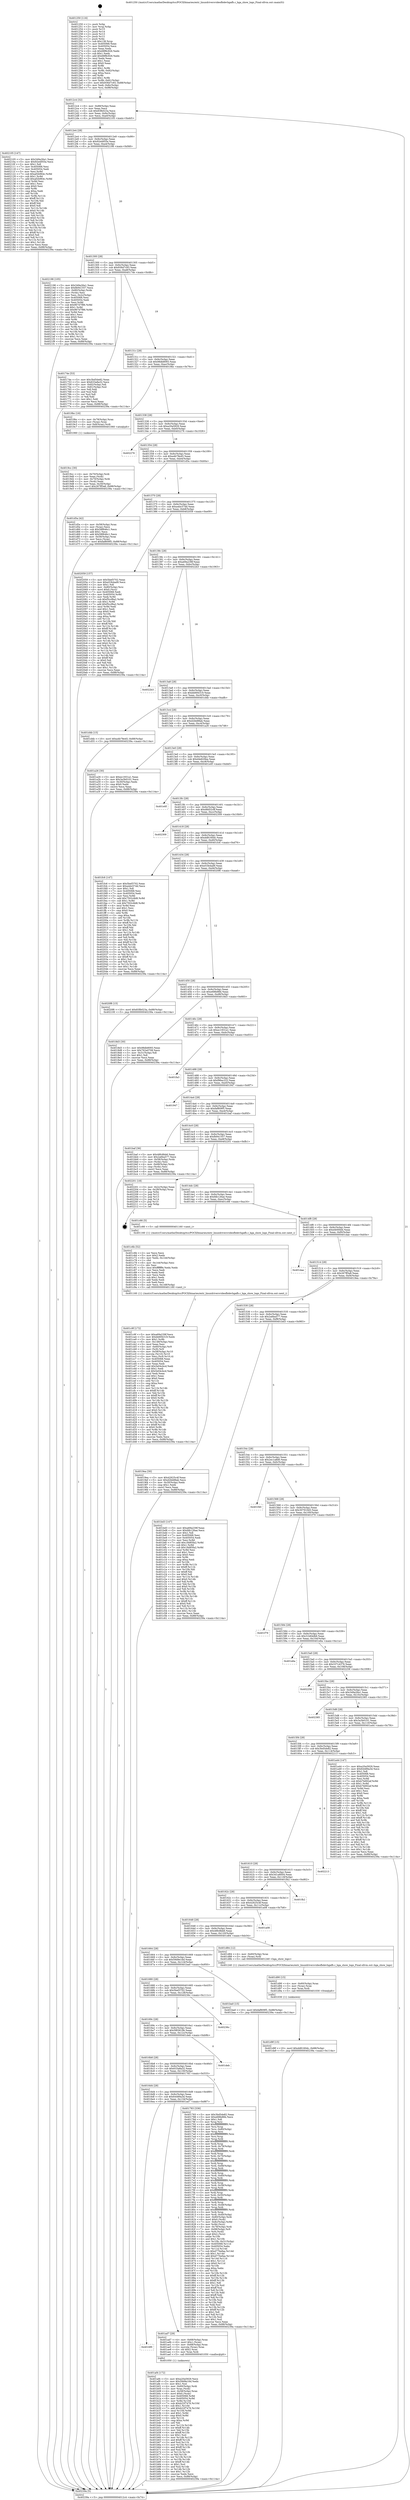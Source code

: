 digraph "0x401250" {
  label = "0x401250 (/mnt/c/Users/mathe/Desktop/tcc/POCII/binaries/extr_linuxdriversvideofbdevhgafb.c_hga_show_logo_Final-ollvm.out::main(0))"
  labelloc = "t"
  node[shape=record]

  Entry [label="",width=0.3,height=0.3,shape=circle,fillcolor=black,style=filled]
  "0x4012c4" [label="{
     0x4012c4 [32]\l
     | [instrs]\l
     &nbsp;&nbsp;0x4012c4 \<+6\>: mov -0x88(%rbp),%eax\l
     &nbsp;&nbsp;0x4012ca \<+2\>: mov %eax,%ecx\l
     &nbsp;&nbsp;0x4012cc \<+6\>: sub $0x83fb023a,%ecx\l
     &nbsp;&nbsp;0x4012d2 \<+6\>: mov %eax,-0x9c(%rbp)\l
     &nbsp;&nbsp;0x4012d8 \<+6\>: mov %ecx,-0xa0(%rbp)\l
     &nbsp;&nbsp;0x4012de \<+6\>: je 0000000000402105 \<main+0xeb5\>\l
  }"]
  "0x402105" [label="{
     0x402105 [147]\l
     | [instrs]\l
     &nbsp;&nbsp;0x402105 \<+5\>: mov $0x349a26a1,%eax\l
     &nbsp;&nbsp;0x40210a \<+5\>: mov $0x92e4955e,%ecx\l
     &nbsp;&nbsp;0x40210f \<+2\>: mov $0x1,%dl\l
     &nbsp;&nbsp;0x402111 \<+7\>: mov 0x405068,%esi\l
     &nbsp;&nbsp;0x402118 \<+7\>: mov 0x405054,%edi\l
     &nbsp;&nbsp;0x40211f \<+3\>: mov %esi,%r8d\l
     &nbsp;&nbsp;0x402122 \<+7\>: sub $0xaf2b964c,%r8d\l
     &nbsp;&nbsp;0x402129 \<+4\>: sub $0x1,%r8d\l
     &nbsp;&nbsp;0x40212d \<+7\>: add $0xaf2b964c,%r8d\l
     &nbsp;&nbsp;0x402134 \<+4\>: imul %r8d,%esi\l
     &nbsp;&nbsp;0x402138 \<+3\>: and $0x1,%esi\l
     &nbsp;&nbsp;0x40213b \<+3\>: cmp $0x0,%esi\l
     &nbsp;&nbsp;0x40213e \<+4\>: sete %r9b\l
     &nbsp;&nbsp;0x402142 \<+3\>: cmp $0xa,%edi\l
     &nbsp;&nbsp;0x402145 \<+4\>: setl %r10b\l
     &nbsp;&nbsp;0x402149 \<+3\>: mov %r9b,%r11b\l
     &nbsp;&nbsp;0x40214c \<+4\>: xor $0xff,%r11b\l
     &nbsp;&nbsp;0x402150 \<+3\>: mov %r10b,%bl\l
     &nbsp;&nbsp;0x402153 \<+3\>: xor $0xff,%bl\l
     &nbsp;&nbsp;0x402156 \<+3\>: xor $0x0,%dl\l
     &nbsp;&nbsp;0x402159 \<+3\>: mov %r11b,%r14b\l
     &nbsp;&nbsp;0x40215c \<+4\>: and $0x0,%r14b\l
     &nbsp;&nbsp;0x402160 \<+3\>: and %dl,%r9b\l
     &nbsp;&nbsp;0x402163 \<+3\>: mov %bl,%r15b\l
     &nbsp;&nbsp;0x402166 \<+4\>: and $0x0,%r15b\l
     &nbsp;&nbsp;0x40216a \<+3\>: and %dl,%r10b\l
     &nbsp;&nbsp;0x40216d \<+3\>: or %r9b,%r14b\l
     &nbsp;&nbsp;0x402170 \<+3\>: or %r10b,%r15b\l
     &nbsp;&nbsp;0x402173 \<+3\>: xor %r15b,%r14b\l
     &nbsp;&nbsp;0x402176 \<+3\>: or %bl,%r11b\l
     &nbsp;&nbsp;0x402179 \<+4\>: xor $0xff,%r11b\l
     &nbsp;&nbsp;0x40217d \<+3\>: or $0x0,%dl\l
     &nbsp;&nbsp;0x402180 \<+3\>: and %dl,%r11b\l
     &nbsp;&nbsp;0x402183 \<+3\>: or %r11b,%r14b\l
     &nbsp;&nbsp;0x402186 \<+4\>: test $0x1,%r14b\l
     &nbsp;&nbsp;0x40218a \<+3\>: cmovne %ecx,%eax\l
     &nbsp;&nbsp;0x40218d \<+6\>: mov %eax,-0x88(%rbp)\l
     &nbsp;&nbsp;0x402193 \<+5\>: jmp 000000000040239a \<main+0x114a\>\l
  }"]
  "0x4012e4" [label="{
     0x4012e4 [28]\l
     | [instrs]\l
     &nbsp;&nbsp;0x4012e4 \<+5\>: jmp 00000000004012e9 \<main+0x99\>\l
     &nbsp;&nbsp;0x4012e9 \<+6\>: mov -0x9c(%rbp),%eax\l
     &nbsp;&nbsp;0x4012ef \<+5\>: sub $0x92e4955e,%eax\l
     &nbsp;&nbsp;0x4012f4 \<+6\>: mov %eax,-0xa4(%rbp)\l
     &nbsp;&nbsp;0x4012fa \<+6\>: je 0000000000402198 \<main+0xf48\>\l
  }"]
  Exit [label="",width=0.3,height=0.3,shape=circle,fillcolor=black,style=filled,peripheries=2]
  "0x402198" [label="{
     0x402198 [105]\l
     | [instrs]\l
     &nbsp;&nbsp;0x402198 \<+5\>: mov $0x349a26a1,%eax\l
     &nbsp;&nbsp;0x40219d \<+5\>: mov $0xfb941557,%ecx\l
     &nbsp;&nbsp;0x4021a2 \<+4\>: mov -0x80(%rbp),%rdx\l
     &nbsp;&nbsp;0x4021a6 \<+2\>: mov (%rdx),%esi\l
     &nbsp;&nbsp;0x4021a8 \<+3\>: mov %esi,-0x2c(%rbp)\l
     &nbsp;&nbsp;0x4021ab \<+7\>: mov 0x405068,%esi\l
     &nbsp;&nbsp;0x4021b2 \<+7\>: mov 0x405054,%edi\l
     &nbsp;&nbsp;0x4021b9 \<+3\>: mov %esi,%r8d\l
     &nbsp;&nbsp;0x4021bc \<+7\>: sub $0x967d7f86,%r8d\l
     &nbsp;&nbsp;0x4021c3 \<+4\>: sub $0x1,%r8d\l
     &nbsp;&nbsp;0x4021c7 \<+7\>: add $0x967d7f86,%r8d\l
     &nbsp;&nbsp;0x4021ce \<+4\>: imul %r8d,%esi\l
     &nbsp;&nbsp;0x4021d2 \<+3\>: and $0x1,%esi\l
     &nbsp;&nbsp;0x4021d5 \<+3\>: cmp $0x0,%esi\l
     &nbsp;&nbsp;0x4021d8 \<+4\>: sete %r9b\l
     &nbsp;&nbsp;0x4021dc \<+3\>: cmp $0xa,%edi\l
     &nbsp;&nbsp;0x4021df \<+4\>: setl %r10b\l
     &nbsp;&nbsp;0x4021e3 \<+3\>: mov %r9b,%r11b\l
     &nbsp;&nbsp;0x4021e6 \<+3\>: and %r10b,%r11b\l
     &nbsp;&nbsp;0x4021e9 \<+3\>: xor %r10b,%r9b\l
     &nbsp;&nbsp;0x4021ec \<+3\>: or %r9b,%r11b\l
     &nbsp;&nbsp;0x4021ef \<+4\>: test $0x1,%r11b\l
     &nbsp;&nbsp;0x4021f3 \<+3\>: cmovne %ecx,%eax\l
     &nbsp;&nbsp;0x4021f6 \<+6\>: mov %eax,-0x88(%rbp)\l
     &nbsp;&nbsp;0x4021fc \<+5\>: jmp 000000000040239a \<main+0x114a\>\l
  }"]
  "0x401300" [label="{
     0x401300 [28]\l
     | [instrs]\l
     &nbsp;&nbsp;0x401300 \<+5\>: jmp 0000000000401305 \<main+0xb5\>\l
     &nbsp;&nbsp;0x401305 \<+6\>: mov -0x9c(%rbp),%eax\l
     &nbsp;&nbsp;0x40130b \<+5\>: sub $0x936d7c93,%eax\l
     &nbsp;&nbsp;0x401310 \<+6\>: mov %eax,-0xa8(%rbp)\l
     &nbsp;&nbsp;0x401316 \<+6\>: je 000000000040174e \<main+0x4fe\>\l
  }"]
  "0x401d9f" [label="{
     0x401d9f [15]\l
     | [instrs]\l
     &nbsp;&nbsp;0x401d9f \<+10\>: movl $0xdd8160dc,-0x88(%rbp)\l
     &nbsp;&nbsp;0x401da9 \<+5\>: jmp 000000000040239a \<main+0x114a\>\l
  }"]
  "0x40174e" [label="{
     0x40174e [53]\l
     | [instrs]\l
     &nbsp;&nbsp;0x40174e \<+5\>: mov $0x3bd5de82,%eax\l
     &nbsp;&nbsp;0x401753 \<+5\>: mov $0x633a8a32,%ecx\l
     &nbsp;&nbsp;0x401758 \<+6\>: mov -0x82(%rbp),%dl\l
     &nbsp;&nbsp;0x40175e \<+7\>: mov -0x81(%rbp),%sil\l
     &nbsp;&nbsp;0x401765 \<+3\>: mov %dl,%dil\l
     &nbsp;&nbsp;0x401768 \<+3\>: and %sil,%dil\l
     &nbsp;&nbsp;0x40176b \<+3\>: xor %sil,%dl\l
     &nbsp;&nbsp;0x40176e \<+3\>: or %dl,%dil\l
     &nbsp;&nbsp;0x401771 \<+4\>: test $0x1,%dil\l
     &nbsp;&nbsp;0x401775 \<+3\>: cmovne %ecx,%eax\l
     &nbsp;&nbsp;0x401778 \<+6\>: mov %eax,-0x88(%rbp)\l
     &nbsp;&nbsp;0x40177e \<+5\>: jmp 000000000040239a \<main+0x114a\>\l
  }"]
  "0x40131c" [label="{
     0x40131c [28]\l
     | [instrs]\l
     &nbsp;&nbsp;0x40131c \<+5\>: jmp 0000000000401321 \<main+0xd1\>\l
     &nbsp;&nbsp;0x401321 \<+6\>: mov -0x9c(%rbp),%eax\l
     &nbsp;&nbsp;0x401327 \<+5\>: sub $0x98db8093,%eax\l
     &nbsp;&nbsp;0x40132c \<+6\>: mov %eax,-0xac(%rbp)\l
     &nbsp;&nbsp;0x401332 \<+6\>: je 00000000004019bc \<main+0x76c\>\l
  }"]
  "0x40239a" [label="{
     0x40239a [5]\l
     | [instrs]\l
     &nbsp;&nbsp;0x40239a \<+5\>: jmp 00000000004012c4 \<main+0x74\>\l
  }"]
  "0x401250" [label="{
     0x401250 [116]\l
     | [instrs]\l
     &nbsp;&nbsp;0x401250 \<+1\>: push %rbp\l
     &nbsp;&nbsp;0x401251 \<+3\>: mov %rsp,%rbp\l
     &nbsp;&nbsp;0x401254 \<+2\>: push %r15\l
     &nbsp;&nbsp;0x401256 \<+2\>: push %r14\l
     &nbsp;&nbsp;0x401258 \<+2\>: push %r13\l
     &nbsp;&nbsp;0x40125a \<+2\>: push %r12\l
     &nbsp;&nbsp;0x40125c \<+1\>: push %rbx\l
     &nbsp;&nbsp;0x40125d \<+7\>: sub $0x138,%rsp\l
     &nbsp;&nbsp;0x401264 \<+7\>: mov 0x405068,%eax\l
     &nbsp;&nbsp;0x40126b \<+7\>: mov 0x405054,%ecx\l
     &nbsp;&nbsp;0x401272 \<+2\>: mov %eax,%edx\l
     &nbsp;&nbsp;0x401274 \<+6\>: sub $0x68f8c926,%edx\l
     &nbsp;&nbsp;0x40127a \<+3\>: sub $0x1,%edx\l
     &nbsp;&nbsp;0x40127d \<+6\>: add $0x68f8c926,%edx\l
     &nbsp;&nbsp;0x401283 \<+3\>: imul %edx,%eax\l
     &nbsp;&nbsp;0x401286 \<+3\>: and $0x1,%eax\l
     &nbsp;&nbsp;0x401289 \<+3\>: cmp $0x0,%eax\l
     &nbsp;&nbsp;0x40128c \<+4\>: sete %r8b\l
     &nbsp;&nbsp;0x401290 \<+4\>: and $0x1,%r8b\l
     &nbsp;&nbsp;0x401294 \<+7\>: mov %r8b,-0x82(%rbp)\l
     &nbsp;&nbsp;0x40129b \<+3\>: cmp $0xa,%ecx\l
     &nbsp;&nbsp;0x40129e \<+4\>: setl %r8b\l
     &nbsp;&nbsp;0x4012a2 \<+4\>: and $0x1,%r8b\l
     &nbsp;&nbsp;0x4012a6 \<+7\>: mov %r8b,-0x81(%rbp)\l
     &nbsp;&nbsp;0x4012ad \<+10\>: movl $0x936d7c93,-0x88(%rbp)\l
     &nbsp;&nbsp;0x4012b7 \<+6\>: mov %edi,-0x8c(%rbp)\l
     &nbsp;&nbsp;0x4012bd \<+7\>: mov %rsi,-0x98(%rbp)\l
  }"]
  "0x401d90" [label="{
     0x401d90 [15]\l
     | [instrs]\l
     &nbsp;&nbsp;0x401d90 \<+4\>: mov -0x60(%rbp),%rax\l
     &nbsp;&nbsp;0x401d94 \<+3\>: mov (%rax),%rax\l
     &nbsp;&nbsp;0x401d97 \<+3\>: mov %rax,%rdi\l
     &nbsp;&nbsp;0x401d9a \<+5\>: call 0000000000401030 \<free@plt\>\l
     | [calls]\l
     &nbsp;&nbsp;0x401030 \{1\} (unknown)\l
  }"]
  "0x4019bc" [label="{
     0x4019bc [16]\l
     | [instrs]\l
     &nbsp;&nbsp;0x4019bc \<+4\>: mov -0x78(%rbp),%rax\l
     &nbsp;&nbsp;0x4019c0 \<+3\>: mov (%rax),%rax\l
     &nbsp;&nbsp;0x4019c3 \<+4\>: mov 0x8(%rax),%rdi\l
     &nbsp;&nbsp;0x4019c7 \<+5\>: call 0000000000401060 \<atoi@plt\>\l
     | [calls]\l
     &nbsp;&nbsp;0x401060 \{1\} (unknown)\l
  }"]
  "0x401338" [label="{
     0x401338 [28]\l
     | [instrs]\l
     &nbsp;&nbsp;0x401338 \<+5\>: jmp 000000000040133d \<main+0xed\>\l
     &nbsp;&nbsp;0x40133d \<+6\>: mov -0x9c(%rbp),%eax\l
     &nbsp;&nbsp;0x401343 \<+5\>: sub $0xa20a5929,%eax\l
     &nbsp;&nbsp;0x401348 \<+6\>: mov %eax,-0xb0(%rbp)\l
     &nbsp;&nbsp;0x40134e \<+6\>: je 0000000000402276 \<main+0x1026\>\l
  }"]
  "0x401c9f" [label="{
     0x401c9f [172]\l
     | [instrs]\l
     &nbsp;&nbsp;0x401c9f \<+5\>: mov $0xa69a239f,%ecx\l
     &nbsp;&nbsp;0x401ca4 \<+5\>: mov $0xbb694319,%edx\l
     &nbsp;&nbsp;0x401ca9 \<+3\>: mov $0x1,%r8b\l
     &nbsp;&nbsp;0x401cac \<+6\>: mov -0x148(%rbp),%esi\l
     &nbsp;&nbsp;0x401cb2 \<+3\>: imul %eax,%esi\l
     &nbsp;&nbsp;0x401cb5 \<+4\>: mov -0x60(%rbp),%r9\l
     &nbsp;&nbsp;0x401cb9 \<+3\>: mov (%r9),%r9\l
     &nbsp;&nbsp;0x401cbc \<+4\>: mov -0x58(%rbp),%r10\l
     &nbsp;&nbsp;0x401cc0 \<+3\>: movslq (%r10),%r10\l
     &nbsp;&nbsp;0x401cc3 \<+4\>: mov %esi,(%r9,%r10,4)\l
     &nbsp;&nbsp;0x401cc7 \<+7\>: mov 0x405068,%eax\l
     &nbsp;&nbsp;0x401cce \<+7\>: mov 0x405054,%esi\l
     &nbsp;&nbsp;0x401cd5 \<+2\>: mov %eax,%edi\l
     &nbsp;&nbsp;0x401cd7 \<+6\>: add $0x5e04cbcd,%edi\l
     &nbsp;&nbsp;0x401cdd \<+3\>: sub $0x1,%edi\l
     &nbsp;&nbsp;0x401ce0 \<+6\>: sub $0x5e04cbcd,%edi\l
     &nbsp;&nbsp;0x401ce6 \<+3\>: imul %edi,%eax\l
     &nbsp;&nbsp;0x401ce9 \<+3\>: and $0x1,%eax\l
     &nbsp;&nbsp;0x401cec \<+3\>: cmp $0x0,%eax\l
     &nbsp;&nbsp;0x401cef \<+4\>: sete %r11b\l
     &nbsp;&nbsp;0x401cf3 \<+3\>: cmp $0xa,%esi\l
     &nbsp;&nbsp;0x401cf6 \<+3\>: setl %bl\l
     &nbsp;&nbsp;0x401cf9 \<+3\>: mov %r11b,%r14b\l
     &nbsp;&nbsp;0x401cfc \<+4\>: xor $0xff,%r14b\l
     &nbsp;&nbsp;0x401d00 \<+3\>: mov %bl,%r15b\l
     &nbsp;&nbsp;0x401d03 \<+4\>: xor $0xff,%r15b\l
     &nbsp;&nbsp;0x401d07 \<+4\>: xor $0x0,%r8b\l
     &nbsp;&nbsp;0x401d0b \<+3\>: mov %r14b,%r12b\l
     &nbsp;&nbsp;0x401d0e \<+4\>: and $0x0,%r12b\l
     &nbsp;&nbsp;0x401d12 \<+3\>: and %r8b,%r11b\l
     &nbsp;&nbsp;0x401d15 \<+3\>: mov %r15b,%r13b\l
     &nbsp;&nbsp;0x401d18 \<+4\>: and $0x0,%r13b\l
     &nbsp;&nbsp;0x401d1c \<+3\>: and %r8b,%bl\l
     &nbsp;&nbsp;0x401d1f \<+3\>: or %r11b,%r12b\l
     &nbsp;&nbsp;0x401d22 \<+3\>: or %bl,%r13b\l
     &nbsp;&nbsp;0x401d25 \<+3\>: xor %r13b,%r12b\l
     &nbsp;&nbsp;0x401d28 \<+3\>: or %r15b,%r14b\l
     &nbsp;&nbsp;0x401d2b \<+4\>: xor $0xff,%r14b\l
     &nbsp;&nbsp;0x401d2f \<+4\>: or $0x0,%r8b\l
     &nbsp;&nbsp;0x401d33 \<+3\>: and %r8b,%r14b\l
     &nbsp;&nbsp;0x401d36 \<+3\>: or %r14b,%r12b\l
     &nbsp;&nbsp;0x401d39 \<+4\>: test $0x1,%r12b\l
     &nbsp;&nbsp;0x401d3d \<+3\>: cmovne %edx,%ecx\l
     &nbsp;&nbsp;0x401d40 \<+6\>: mov %ecx,-0x88(%rbp)\l
     &nbsp;&nbsp;0x401d46 \<+5\>: jmp 000000000040239a \<main+0x114a\>\l
  }"]
  "0x402276" [label="{
     0x402276\l
  }", style=dashed]
  "0x401354" [label="{
     0x401354 [28]\l
     | [instrs]\l
     &nbsp;&nbsp;0x401354 \<+5\>: jmp 0000000000401359 \<main+0x109\>\l
     &nbsp;&nbsp;0x401359 \<+6\>: mov -0x9c(%rbp),%eax\l
     &nbsp;&nbsp;0x40135f \<+5\>: sub $0xa4b78e45,%eax\l
     &nbsp;&nbsp;0x401364 \<+6\>: mov %eax,-0xb4(%rbp)\l
     &nbsp;&nbsp;0x40136a \<+6\>: je 0000000000401d5a \<main+0xb0a\>\l
  }"]
  "0x401c6b" [label="{
     0x401c6b [52]\l
     | [instrs]\l
     &nbsp;&nbsp;0x401c6b \<+2\>: xor %ecx,%ecx\l
     &nbsp;&nbsp;0x401c6d \<+5\>: mov $0x2,%edx\l
     &nbsp;&nbsp;0x401c72 \<+6\>: mov %edx,-0x144(%rbp)\l
     &nbsp;&nbsp;0x401c78 \<+1\>: cltd\l
     &nbsp;&nbsp;0x401c79 \<+6\>: mov -0x144(%rbp),%esi\l
     &nbsp;&nbsp;0x401c7f \<+2\>: idiv %esi\l
     &nbsp;&nbsp;0x401c81 \<+6\>: imul $0xfffffffe,%edx,%edx\l
     &nbsp;&nbsp;0x401c87 \<+2\>: mov %ecx,%edi\l
     &nbsp;&nbsp;0x401c89 \<+2\>: sub %edx,%edi\l
     &nbsp;&nbsp;0x401c8b \<+2\>: mov %ecx,%edx\l
     &nbsp;&nbsp;0x401c8d \<+3\>: sub $0x1,%edx\l
     &nbsp;&nbsp;0x401c90 \<+2\>: add %edx,%edi\l
     &nbsp;&nbsp;0x401c92 \<+2\>: sub %edi,%ecx\l
     &nbsp;&nbsp;0x401c94 \<+6\>: mov %ecx,-0x148(%rbp)\l
     &nbsp;&nbsp;0x401c9a \<+5\>: call 0000000000401160 \<next_i\>\l
     | [calls]\l
     &nbsp;&nbsp;0x401160 \{1\} (/mnt/c/Users/mathe/Desktop/tcc/POCII/binaries/extr_linuxdriversvideofbdevhgafb.c_hga_show_logo_Final-ollvm.out::next_i)\l
  }"]
  "0x401d5a" [label="{
     0x401d5a [42]\l
     | [instrs]\l
     &nbsp;&nbsp;0x401d5a \<+4\>: mov -0x58(%rbp),%rax\l
     &nbsp;&nbsp;0x401d5e \<+2\>: mov (%rax),%ecx\l
     &nbsp;&nbsp;0x401d60 \<+6\>: sub $0x58f646c1,%ecx\l
     &nbsp;&nbsp;0x401d66 \<+3\>: add $0x1,%ecx\l
     &nbsp;&nbsp;0x401d69 \<+6\>: add $0x58f646c1,%ecx\l
     &nbsp;&nbsp;0x401d6f \<+4\>: mov -0x58(%rbp),%rax\l
     &nbsp;&nbsp;0x401d73 \<+2\>: mov %ecx,(%rax)\l
     &nbsp;&nbsp;0x401d75 \<+10\>: movl $0xfaf809f5,-0x88(%rbp)\l
     &nbsp;&nbsp;0x401d7f \<+5\>: jmp 000000000040239a \<main+0x114a\>\l
  }"]
  "0x401370" [label="{
     0x401370 [28]\l
     | [instrs]\l
     &nbsp;&nbsp;0x401370 \<+5\>: jmp 0000000000401375 \<main+0x125\>\l
     &nbsp;&nbsp;0x401375 \<+6\>: mov -0x9c(%rbp),%eax\l
     &nbsp;&nbsp;0x40137b \<+5\>: sub $0xa4dc57dd,%eax\l
     &nbsp;&nbsp;0x401380 \<+6\>: mov %eax,-0xb8(%rbp)\l
     &nbsp;&nbsp;0x401386 \<+6\>: je 0000000000402059 \<main+0xe09\>\l
  }"]
  "0x401af4" [label="{
     0x401af4 [172]\l
     | [instrs]\l
     &nbsp;&nbsp;0x401af4 \<+5\>: mov $0xa20a5929,%ecx\l
     &nbsp;&nbsp;0x401af9 \<+5\>: mov $0x59d9e16d,%edx\l
     &nbsp;&nbsp;0x401afe \<+3\>: mov $0x1,%sil\l
     &nbsp;&nbsp;0x401b01 \<+4\>: mov -0x60(%rbp),%rdi\l
     &nbsp;&nbsp;0x401b05 \<+3\>: mov %rax,(%rdi)\l
     &nbsp;&nbsp;0x401b08 \<+4\>: mov -0x58(%rbp),%rax\l
     &nbsp;&nbsp;0x401b0c \<+6\>: movl $0x0,(%rax)\l
     &nbsp;&nbsp;0x401b12 \<+8\>: mov 0x405068,%r8d\l
     &nbsp;&nbsp;0x401b1a \<+8\>: mov 0x405054,%r9d\l
     &nbsp;&nbsp;0x401b22 \<+3\>: mov %r8d,%r10d\l
     &nbsp;&nbsp;0x401b25 \<+7\>: sub $0xb22f7476,%r10d\l
     &nbsp;&nbsp;0x401b2c \<+4\>: sub $0x1,%r10d\l
     &nbsp;&nbsp;0x401b30 \<+7\>: add $0xb22f7476,%r10d\l
     &nbsp;&nbsp;0x401b37 \<+4\>: imul %r10d,%r8d\l
     &nbsp;&nbsp;0x401b3b \<+4\>: and $0x1,%r8d\l
     &nbsp;&nbsp;0x401b3f \<+4\>: cmp $0x0,%r8d\l
     &nbsp;&nbsp;0x401b43 \<+4\>: sete %r11b\l
     &nbsp;&nbsp;0x401b47 \<+4\>: cmp $0xa,%r9d\l
     &nbsp;&nbsp;0x401b4b \<+3\>: setl %bl\l
     &nbsp;&nbsp;0x401b4e \<+3\>: mov %r11b,%r14b\l
     &nbsp;&nbsp;0x401b51 \<+4\>: xor $0xff,%r14b\l
     &nbsp;&nbsp;0x401b55 \<+3\>: mov %bl,%r15b\l
     &nbsp;&nbsp;0x401b58 \<+4\>: xor $0xff,%r15b\l
     &nbsp;&nbsp;0x401b5c \<+4\>: xor $0x1,%sil\l
     &nbsp;&nbsp;0x401b60 \<+3\>: mov %r14b,%r12b\l
     &nbsp;&nbsp;0x401b63 \<+4\>: and $0xff,%r12b\l
     &nbsp;&nbsp;0x401b67 \<+3\>: and %sil,%r11b\l
     &nbsp;&nbsp;0x401b6a \<+3\>: mov %r15b,%r13b\l
     &nbsp;&nbsp;0x401b6d \<+4\>: and $0xff,%r13b\l
     &nbsp;&nbsp;0x401b71 \<+3\>: and %sil,%bl\l
     &nbsp;&nbsp;0x401b74 \<+3\>: or %r11b,%r12b\l
     &nbsp;&nbsp;0x401b77 \<+3\>: or %bl,%r13b\l
     &nbsp;&nbsp;0x401b7a \<+3\>: xor %r13b,%r12b\l
     &nbsp;&nbsp;0x401b7d \<+3\>: or %r15b,%r14b\l
     &nbsp;&nbsp;0x401b80 \<+4\>: xor $0xff,%r14b\l
     &nbsp;&nbsp;0x401b84 \<+4\>: or $0x1,%sil\l
     &nbsp;&nbsp;0x401b88 \<+3\>: and %sil,%r14b\l
     &nbsp;&nbsp;0x401b8b \<+3\>: or %r14b,%r12b\l
     &nbsp;&nbsp;0x401b8e \<+4\>: test $0x1,%r12b\l
     &nbsp;&nbsp;0x401b92 \<+3\>: cmovne %edx,%ecx\l
     &nbsp;&nbsp;0x401b95 \<+6\>: mov %ecx,-0x88(%rbp)\l
     &nbsp;&nbsp;0x401b9b \<+5\>: jmp 000000000040239a \<main+0x114a\>\l
  }"]
  "0x402059" [label="{
     0x402059 [157]\l
     | [instrs]\l
     &nbsp;&nbsp;0x402059 \<+5\>: mov $0x5bef3702,%eax\l
     &nbsp;&nbsp;0x40205e \<+5\>: mov $0xe53b4ad9,%ecx\l
     &nbsp;&nbsp;0x402063 \<+2\>: mov $0x1,%dl\l
     &nbsp;&nbsp;0x402065 \<+4\>: mov -0x80(%rbp),%rsi\l
     &nbsp;&nbsp;0x402069 \<+6\>: movl $0x0,(%rsi)\l
     &nbsp;&nbsp;0x40206f \<+7\>: mov 0x405068,%edi\l
     &nbsp;&nbsp;0x402076 \<+8\>: mov 0x405054,%r8d\l
     &nbsp;&nbsp;0x40207e \<+3\>: mov %edi,%r9d\l
     &nbsp;&nbsp;0x402081 \<+7\>: sub $0xf5ccf6a2,%r9d\l
     &nbsp;&nbsp;0x402088 \<+4\>: sub $0x1,%r9d\l
     &nbsp;&nbsp;0x40208c \<+7\>: add $0xf5ccf6a2,%r9d\l
     &nbsp;&nbsp;0x402093 \<+4\>: imul %r9d,%edi\l
     &nbsp;&nbsp;0x402097 \<+3\>: and $0x1,%edi\l
     &nbsp;&nbsp;0x40209a \<+3\>: cmp $0x0,%edi\l
     &nbsp;&nbsp;0x40209d \<+4\>: sete %r10b\l
     &nbsp;&nbsp;0x4020a1 \<+4\>: cmp $0xa,%r8d\l
     &nbsp;&nbsp;0x4020a5 \<+4\>: setl %r11b\l
     &nbsp;&nbsp;0x4020a9 \<+3\>: mov %r10b,%bl\l
     &nbsp;&nbsp;0x4020ac \<+3\>: xor $0xff,%bl\l
     &nbsp;&nbsp;0x4020af \<+3\>: mov %r11b,%r14b\l
     &nbsp;&nbsp;0x4020b2 \<+4\>: xor $0xff,%r14b\l
     &nbsp;&nbsp;0x4020b6 \<+3\>: xor $0x0,%dl\l
     &nbsp;&nbsp;0x4020b9 \<+3\>: mov %bl,%r15b\l
     &nbsp;&nbsp;0x4020bc \<+4\>: and $0x0,%r15b\l
     &nbsp;&nbsp;0x4020c0 \<+3\>: and %dl,%r10b\l
     &nbsp;&nbsp;0x4020c3 \<+3\>: mov %r14b,%r12b\l
     &nbsp;&nbsp;0x4020c6 \<+4\>: and $0x0,%r12b\l
     &nbsp;&nbsp;0x4020ca \<+3\>: and %dl,%r11b\l
     &nbsp;&nbsp;0x4020cd \<+3\>: or %r10b,%r15b\l
     &nbsp;&nbsp;0x4020d0 \<+3\>: or %r11b,%r12b\l
     &nbsp;&nbsp;0x4020d3 \<+3\>: xor %r12b,%r15b\l
     &nbsp;&nbsp;0x4020d6 \<+3\>: or %r14b,%bl\l
     &nbsp;&nbsp;0x4020d9 \<+3\>: xor $0xff,%bl\l
     &nbsp;&nbsp;0x4020dc \<+3\>: or $0x0,%dl\l
     &nbsp;&nbsp;0x4020df \<+2\>: and %dl,%bl\l
     &nbsp;&nbsp;0x4020e1 \<+3\>: or %bl,%r15b\l
     &nbsp;&nbsp;0x4020e4 \<+4\>: test $0x1,%r15b\l
     &nbsp;&nbsp;0x4020e8 \<+3\>: cmovne %ecx,%eax\l
     &nbsp;&nbsp;0x4020eb \<+6\>: mov %eax,-0x88(%rbp)\l
     &nbsp;&nbsp;0x4020f1 \<+5\>: jmp 000000000040239a \<main+0x114a\>\l
  }"]
  "0x40138c" [label="{
     0x40138c [28]\l
     | [instrs]\l
     &nbsp;&nbsp;0x40138c \<+5\>: jmp 0000000000401391 \<main+0x141\>\l
     &nbsp;&nbsp;0x401391 \<+6\>: mov -0x9c(%rbp),%eax\l
     &nbsp;&nbsp;0x401397 \<+5\>: sub $0xa69a239f,%eax\l
     &nbsp;&nbsp;0x40139c \<+6\>: mov %eax,-0xbc(%rbp)\l
     &nbsp;&nbsp;0x4013a2 \<+6\>: je 00000000004022b3 \<main+0x1063\>\l
  }"]
  "0x4016f0" [label="{
     0x4016f0\l
  }", style=dashed]
  "0x4022b3" [label="{
     0x4022b3\l
  }", style=dashed]
  "0x4013a8" [label="{
     0x4013a8 [28]\l
     | [instrs]\l
     &nbsp;&nbsp;0x4013a8 \<+5\>: jmp 00000000004013ad \<main+0x15d\>\l
     &nbsp;&nbsp;0x4013ad \<+6\>: mov -0x9c(%rbp),%eax\l
     &nbsp;&nbsp;0x4013b3 \<+5\>: sub $0xbb694319,%eax\l
     &nbsp;&nbsp;0x4013b8 \<+6\>: mov %eax,-0xc0(%rbp)\l
     &nbsp;&nbsp;0x4013be \<+6\>: je 0000000000401d4b \<main+0xafb\>\l
  }"]
  "0x401ad7" [label="{
     0x401ad7 [29]\l
     | [instrs]\l
     &nbsp;&nbsp;0x401ad7 \<+4\>: mov -0x68(%rbp),%rax\l
     &nbsp;&nbsp;0x401adb \<+6\>: movl $0x1,(%rax)\l
     &nbsp;&nbsp;0x401ae1 \<+4\>: mov -0x68(%rbp),%rax\l
     &nbsp;&nbsp;0x401ae5 \<+3\>: movslq (%rax),%rax\l
     &nbsp;&nbsp;0x401ae8 \<+4\>: shl $0x2,%rax\l
     &nbsp;&nbsp;0x401aec \<+3\>: mov %rax,%rdi\l
     &nbsp;&nbsp;0x401aef \<+5\>: call 0000000000401050 \<malloc@plt\>\l
     | [calls]\l
     &nbsp;&nbsp;0x401050 \{1\} (unknown)\l
  }"]
  "0x401d4b" [label="{
     0x401d4b [15]\l
     | [instrs]\l
     &nbsp;&nbsp;0x401d4b \<+10\>: movl $0xa4b78e45,-0x88(%rbp)\l
     &nbsp;&nbsp;0x401d55 \<+5\>: jmp 000000000040239a \<main+0x114a\>\l
  }"]
  "0x4013c4" [label="{
     0x4013c4 [28]\l
     | [instrs]\l
     &nbsp;&nbsp;0x4013c4 \<+5\>: jmp 00000000004013c9 \<main+0x179\>\l
     &nbsp;&nbsp;0x4013c9 \<+6\>: mov -0x9c(%rbp),%eax\l
     &nbsp;&nbsp;0x4013cf \<+5\>: sub $0xd2bb88ab,%eax\l
     &nbsp;&nbsp;0x4013d4 \<+6\>: mov %eax,-0xc4(%rbp)\l
     &nbsp;&nbsp;0x4013da \<+6\>: je 0000000000401a26 \<main+0x7d6\>\l
  }"]
  "0x4019cc" [label="{
     0x4019cc [30]\l
     | [instrs]\l
     &nbsp;&nbsp;0x4019cc \<+4\>: mov -0x70(%rbp),%rdi\l
     &nbsp;&nbsp;0x4019d0 \<+2\>: mov %eax,(%rdi)\l
     &nbsp;&nbsp;0x4019d2 \<+4\>: mov -0x70(%rbp),%rdi\l
     &nbsp;&nbsp;0x4019d6 \<+2\>: mov (%rdi),%eax\l
     &nbsp;&nbsp;0x4019d8 \<+3\>: mov %eax,-0x30(%rbp)\l
     &nbsp;&nbsp;0x4019db \<+10\>: movl $0x267ff3a8,-0x88(%rbp)\l
     &nbsp;&nbsp;0x4019e5 \<+5\>: jmp 000000000040239a \<main+0x114a\>\l
  }"]
  "0x401a26" [label="{
     0x401a26 [30]\l
     | [instrs]\l
     &nbsp;&nbsp;0x401a26 \<+5\>: mov $0xec1931a1,%eax\l
     &nbsp;&nbsp;0x401a2b \<+5\>: mov $0x3a3b0101,%ecx\l
     &nbsp;&nbsp;0x401a30 \<+3\>: mov -0x30(%rbp),%edx\l
     &nbsp;&nbsp;0x401a33 \<+3\>: cmp $0x0,%edx\l
     &nbsp;&nbsp;0x401a36 \<+3\>: cmove %ecx,%eax\l
     &nbsp;&nbsp;0x401a39 \<+6\>: mov %eax,-0x88(%rbp)\l
     &nbsp;&nbsp;0x401a3f \<+5\>: jmp 000000000040239a \<main+0x114a\>\l
  }"]
  "0x4013e0" [label="{
     0x4013e0 [28]\l
     | [instrs]\l
     &nbsp;&nbsp;0x4013e0 \<+5\>: jmp 00000000004013e5 \<main+0x195\>\l
     &nbsp;&nbsp;0x4013e5 \<+6\>: mov -0x9c(%rbp),%eax\l
     &nbsp;&nbsp;0x4013eb \<+5\>: sub $0xd4e629ea,%eax\l
     &nbsp;&nbsp;0x4013f0 \<+6\>: mov %eax,-0xc8(%rbp)\l
     &nbsp;&nbsp;0x4013f6 \<+6\>: je 0000000000401e0f \<main+0xbbf\>\l
  }"]
  "0x4016d4" [label="{
     0x4016d4 [28]\l
     | [instrs]\l
     &nbsp;&nbsp;0x4016d4 \<+5\>: jmp 00000000004016d9 \<main+0x489\>\l
     &nbsp;&nbsp;0x4016d9 \<+6\>: mov -0x9c(%rbp),%eax\l
     &nbsp;&nbsp;0x4016df \<+5\>: sub $0x64489a3d,%eax\l
     &nbsp;&nbsp;0x4016e4 \<+6\>: mov %eax,-0x134(%rbp)\l
     &nbsp;&nbsp;0x4016ea \<+6\>: je 0000000000401ad7 \<main+0x887\>\l
  }"]
  "0x401e0f" [label="{
     0x401e0f\l
  }", style=dashed]
  "0x4013fc" [label="{
     0x4013fc [28]\l
     | [instrs]\l
     &nbsp;&nbsp;0x4013fc \<+5\>: jmp 0000000000401401 \<main+0x1b1\>\l
     &nbsp;&nbsp;0x401401 \<+6\>: mov -0x9c(%rbp),%eax\l
     &nbsp;&nbsp;0x401407 \<+5\>: sub $0xd8d52cff,%eax\l
     &nbsp;&nbsp;0x40140c \<+6\>: mov %eax,-0xcc(%rbp)\l
     &nbsp;&nbsp;0x401412 \<+6\>: je 0000000000402309 \<main+0x10b9\>\l
  }"]
  "0x401783" [label="{
     0x401783 [336]\l
     | [instrs]\l
     &nbsp;&nbsp;0x401783 \<+5\>: mov $0x3bd5de82,%eax\l
     &nbsp;&nbsp;0x401788 \<+5\>: mov $0xe68fe86b,%ecx\l
     &nbsp;&nbsp;0x40178d \<+2\>: mov $0x1,%dl\l
     &nbsp;&nbsp;0x40178f \<+3\>: mov %rsp,%rsi\l
     &nbsp;&nbsp;0x401792 \<+4\>: add $0xfffffffffffffff0,%rsi\l
     &nbsp;&nbsp;0x401796 \<+3\>: mov %rsi,%rsp\l
     &nbsp;&nbsp;0x401799 \<+4\>: mov %rsi,-0x80(%rbp)\l
     &nbsp;&nbsp;0x40179d \<+3\>: mov %rsp,%rsi\l
     &nbsp;&nbsp;0x4017a0 \<+4\>: add $0xfffffffffffffff0,%rsi\l
     &nbsp;&nbsp;0x4017a4 \<+3\>: mov %rsi,%rsp\l
     &nbsp;&nbsp;0x4017a7 \<+3\>: mov %rsp,%rdi\l
     &nbsp;&nbsp;0x4017aa \<+4\>: add $0xfffffffffffffff0,%rdi\l
     &nbsp;&nbsp;0x4017ae \<+3\>: mov %rdi,%rsp\l
     &nbsp;&nbsp;0x4017b1 \<+4\>: mov %rdi,-0x78(%rbp)\l
     &nbsp;&nbsp;0x4017b5 \<+3\>: mov %rsp,%rdi\l
     &nbsp;&nbsp;0x4017b8 \<+4\>: add $0xfffffffffffffff0,%rdi\l
     &nbsp;&nbsp;0x4017bc \<+3\>: mov %rdi,%rsp\l
     &nbsp;&nbsp;0x4017bf \<+4\>: mov %rdi,-0x70(%rbp)\l
     &nbsp;&nbsp;0x4017c3 \<+3\>: mov %rsp,%rdi\l
     &nbsp;&nbsp;0x4017c6 \<+4\>: add $0xfffffffffffffff0,%rdi\l
     &nbsp;&nbsp;0x4017ca \<+3\>: mov %rdi,%rsp\l
     &nbsp;&nbsp;0x4017cd \<+4\>: mov %rdi,-0x68(%rbp)\l
     &nbsp;&nbsp;0x4017d1 \<+3\>: mov %rsp,%rdi\l
     &nbsp;&nbsp;0x4017d4 \<+4\>: add $0xfffffffffffffff0,%rdi\l
     &nbsp;&nbsp;0x4017d8 \<+3\>: mov %rdi,%rsp\l
     &nbsp;&nbsp;0x4017db \<+4\>: mov %rdi,-0x60(%rbp)\l
     &nbsp;&nbsp;0x4017df \<+3\>: mov %rsp,%rdi\l
     &nbsp;&nbsp;0x4017e2 \<+4\>: add $0xfffffffffffffff0,%rdi\l
     &nbsp;&nbsp;0x4017e6 \<+3\>: mov %rdi,%rsp\l
     &nbsp;&nbsp;0x4017e9 \<+4\>: mov %rdi,-0x58(%rbp)\l
     &nbsp;&nbsp;0x4017ed \<+3\>: mov %rsp,%rdi\l
     &nbsp;&nbsp;0x4017f0 \<+4\>: add $0xfffffffffffffff0,%rdi\l
     &nbsp;&nbsp;0x4017f4 \<+3\>: mov %rdi,%rsp\l
     &nbsp;&nbsp;0x4017f7 \<+4\>: mov %rdi,-0x50(%rbp)\l
     &nbsp;&nbsp;0x4017fb \<+3\>: mov %rsp,%rdi\l
     &nbsp;&nbsp;0x4017fe \<+4\>: add $0xfffffffffffffff0,%rdi\l
     &nbsp;&nbsp;0x401802 \<+3\>: mov %rdi,%rsp\l
     &nbsp;&nbsp;0x401805 \<+4\>: mov %rdi,-0x48(%rbp)\l
     &nbsp;&nbsp;0x401809 \<+3\>: mov %rsp,%rdi\l
     &nbsp;&nbsp;0x40180c \<+4\>: add $0xfffffffffffffff0,%rdi\l
     &nbsp;&nbsp;0x401810 \<+3\>: mov %rdi,%rsp\l
     &nbsp;&nbsp;0x401813 \<+4\>: mov %rdi,-0x40(%rbp)\l
     &nbsp;&nbsp;0x401817 \<+4\>: mov -0x80(%rbp),%rdi\l
     &nbsp;&nbsp;0x40181b \<+6\>: movl $0x0,(%rdi)\l
     &nbsp;&nbsp;0x401821 \<+7\>: mov -0x8c(%rbp),%r8d\l
     &nbsp;&nbsp;0x401828 \<+3\>: mov %r8d,(%rsi)\l
     &nbsp;&nbsp;0x40182b \<+4\>: mov -0x78(%rbp),%rdi\l
     &nbsp;&nbsp;0x40182f \<+7\>: mov -0x98(%rbp),%r9\l
     &nbsp;&nbsp;0x401836 \<+3\>: mov %r9,(%rdi)\l
     &nbsp;&nbsp;0x401839 \<+3\>: cmpl $0x2,(%rsi)\l
     &nbsp;&nbsp;0x40183c \<+4\>: setne %r10b\l
     &nbsp;&nbsp;0x401840 \<+4\>: and $0x1,%r10b\l
     &nbsp;&nbsp;0x401844 \<+4\>: mov %r10b,-0x31(%rbp)\l
     &nbsp;&nbsp;0x401848 \<+8\>: mov 0x405068,%r11d\l
     &nbsp;&nbsp;0x401850 \<+7\>: mov 0x405054,%ebx\l
     &nbsp;&nbsp;0x401857 \<+3\>: mov %r11d,%r14d\l
     &nbsp;&nbsp;0x40185a \<+7\>: sub $0xd77befaa,%r14d\l
     &nbsp;&nbsp;0x401861 \<+4\>: sub $0x1,%r14d\l
     &nbsp;&nbsp;0x401865 \<+7\>: add $0xd77befaa,%r14d\l
     &nbsp;&nbsp;0x40186c \<+4\>: imul %r14d,%r11d\l
     &nbsp;&nbsp;0x401870 \<+4\>: and $0x1,%r11d\l
     &nbsp;&nbsp;0x401874 \<+4\>: cmp $0x0,%r11d\l
     &nbsp;&nbsp;0x401878 \<+4\>: sete %r10b\l
     &nbsp;&nbsp;0x40187c \<+3\>: cmp $0xa,%ebx\l
     &nbsp;&nbsp;0x40187f \<+4\>: setl %r15b\l
     &nbsp;&nbsp;0x401883 \<+3\>: mov %r10b,%r12b\l
     &nbsp;&nbsp;0x401886 \<+4\>: xor $0xff,%r12b\l
     &nbsp;&nbsp;0x40188a \<+3\>: mov %r15b,%r13b\l
     &nbsp;&nbsp;0x40188d \<+4\>: xor $0xff,%r13b\l
     &nbsp;&nbsp;0x401891 \<+3\>: xor $0x1,%dl\l
     &nbsp;&nbsp;0x401894 \<+3\>: mov %r12b,%sil\l
     &nbsp;&nbsp;0x401897 \<+4\>: and $0xff,%sil\l
     &nbsp;&nbsp;0x40189b \<+3\>: and %dl,%r10b\l
     &nbsp;&nbsp;0x40189e \<+3\>: mov %r13b,%dil\l
     &nbsp;&nbsp;0x4018a1 \<+4\>: and $0xff,%dil\l
     &nbsp;&nbsp;0x4018a5 \<+3\>: and %dl,%r15b\l
     &nbsp;&nbsp;0x4018a8 \<+3\>: or %r10b,%sil\l
     &nbsp;&nbsp;0x4018ab \<+3\>: or %r15b,%dil\l
     &nbsp;&nbsp;0x4018ae \<+3\>: xor %dil,%sil\l
     &nbsp;&nbsp;0x4018b1 \<+3\>: or %r13b,%r12b\l
     &nbsp;&nbsp;0x4018b4 \<+4\>: xor $0xff,%r12b\l
     &nbsp;&nbsp;0x4018b8 \<+3\>: or $0x1,%dl\l
     &nbsp;&nbsp;0x4018bb \<+3\>: and %dl,%r12b\l
     &nbsp;&nbsp;0x4018be \<+3\>: or %r12b,%sil\l
     &nbsp;&nbsp;0x4018c1 \<+4\>: test $0x1,%sil\l
     &nbsp;&nbsp;0x4018c5 \<+3\>: cmovne %ecx,%eax\l
     &nbsp;&nbsp;0x4018c8 \<+6\>: mov %eax,-0x88(%rbp)\l
     &nbsp;&nbsp;0x4018ce \<+5\>: jmp 000000000040239a \<main+0x114a\>\l
  }"]
  "0x402309" [label="{
     0x402309\l
  }", style=dashed]
  "0x401418" [label="{
     0x401418 [28]\l
     | [instrs]\l
     &nbsp;&nbsp;0x401418 \<+5\>: jmp 000000000040141d \<main+0x1cd\>\l
     &nbsp;&nbsp;0x40141d \<+6\>: mov -0x9c(%rbp),%eax\l
     &nbsp;&nbsp;0x401423 \<+5\>: sub $0xdd8160dc,%eax\l
     &nbsp;&nbsp;0x401428 \<+6\>: mov %eax,-0xd0(%rbp)\l
     &nbsp;&nbsp;0x40142e \<+6\>: je 0000000000401fc6 \<main+0xd76\>\l
  }"]
  "0x4016b8" [label="{
     0x4016b8 [28]\l
     | [instrs]\l
     &nbsp;&nbsp;0x4016b8 \<+5\>: jmp 00000000004016bd \<main+0x46d\>\l
     &nbsp;&nbsp;0x4016bd \<+6\>: mov -0x9c(%rbp),%eax\l
     &nbsp;&nbsp;0x4016c3 \<+5\>: sub $0x633a8a32,%eax\l
     &nbsp;&nbsp;0x4016c8 \<+6\>: mov %eax,-0x130(%rbp)\l
     &nbsp;&nbsp;0x4016ce \<+6\>: je 0000000000401783 \<main+0x533\>\l
  }"]
  "0x401fc6" [label="{
     0x401fc6 [147]\l
     | [instrs]\l
     &nbsp;&nbsp;0x401fc6 \<+5\>: mov $0x5bef3702,%eax\l
     &nbsp;&nbsp;0x401fcb \<+5\>: mov $0xa4dc57dd,%ecx\l
     &nbsp;&nbsp;0x401fd0 \<+2\>: mov $0x1,%dl\l
     &nbsp;&nbsp;0x401fd2 \<+7\>: mov 0x405068,%esi\l
     &nbsp;&nbsp;0x401fd9 \<+7\>: mov 0x405054,%edi\l
     &nbsp;&nbsp;0x401fe0 \<+3\>: mov %esi,%r8d\l
     &nbsp;&nbsp;0x401fe3 \<+7\>: add $0x7502c8d8,%r8d\l
     &nbsp;&nbsp;0x401fea \<+4\>: sub $0x1,%r8d\l
     &nbsp;&nbsp;0x401fee \<+7\>: sub $0x7502c8d8,%r8d\l
     &nbsp;&nbsp;0x401ff5 \<+4\>: imul %r8d,%esi\l
     &nbsp;&nbsp;0x401ff9 \<+3\>: and $0x1,%esi\l
     &nbsp;&nbsp;0x401ffc \<+3\>: cmp $0x0,%esi\l
     &nbsp;&nbsp;0x401fff \<+4\>: sete %r9b\l
     &nbsp;&nbsp;0x402003 \<+3\>: cmp $0xa,%edi\l
     &nbsp;&nbsp;0x402006 \<+4\>: setl %r10b\l
     &nbsp;&nbsp;0x40200a \<+3\>: mov %r9b,%r11b\l
     &nbsp;&nbsp;0x40200d \<+4\>: xor $0xff,%r11b\l
     &nbsp;&nbsp;0x402011 \<+3\>: mov %r10b,%bl\l
     &nbsp;&nbsp;0x402014 \<+3\>: xor $0xff,%bl\l
     &nbsp;&nbsp;0x402017 \<+3\>: xor $0x1,%dl\l
     &nbsp;&nbsp;0x40201a \<+3\>: mov %r11b,%r14b\l
     &nbsp;&nbsp;0x40201d \<+4\>: and $0xff,%r14b\l
     &nbsp;&nbsp;0x402021 \<+3\>: and %dl,%r9b\l
     &nbsp;&nbsp;0x402024 \<+3\>: mov %bl,%r15b\l
     &nbsp;&nbsp;0x402027 \<+4\>: and $0xff,%r15b\l
     &nbsp;&nbsp;0x40202b \<+3\>: and %dl,%r10b\l
     &nbsp;&nbsp;0x40202e \<+3\>: or %r9b,%r14b\l
     &nbsp;&nbsp;0x402031 \<+3\>: or %r10b,%r15b\l
     &nbsp;&nbsp;0x402034 \<+3\>: xor %r15b,%r14b\l
     &nbsp;&nbsp;0x402037 \<+3\>: or %bl,%r11b\l
     &nbsp;&nbsp;0x40203a \<+4\>: xor $0xff,%r11b\l
     &nbsp;&nbsp;0x40203e \<+3\>: or $0x1,%dl\l
     &nbsp;&nbsp;0x402041 \<+3\>: and %dl,%r11b\l
     &nbsp;&nbsp;0x402044 \<+3\>: or %r11b,%r14b\l
     &nbsp;&nbsp;0x402047 \<+4\>: test $0x1,%r14b\l
     &nbsp;&nbsp;0x40204b \<+3\>: cmovne %ecx,%eax\l
     &nbsp;&nbsp;0x40204e \<+6\>: mov %eax,-0x88(%rbp)\l
     &nbsp;&nbsp;0x402054 \<+5\>: jmp 000000000040239a \<main+0x114a\>\l
  }"]
  "0x401434" [label="{
     0x401434 [28]\l
     | [instrs]\l
     &nbsp;&nbsp;0x401434 \<+5\>: jmp 0000000000401439 \<main+0x1e9\>\l
     &nbsp;&nbsp;0x401439 \<+6\>: mov -0x9c(%rbp),%eax\l
     &nbsp;&nbsp;0x40143f \<+5\>: sub $0xe53b4ad9,%eax\l
     &nbsp;&nbsp;0x401444 \<+6\>: mov %eax,-0xd4(%rbp)\l
     &nbsp;&nbsp;0x40144a \<+6\>: je 00000000004020f6 \<main+0xea6\>\l
  }"]
  "0x401deb" [label="{
     0x401deb\l
  }", style=dashed]
  "0x4020f6" [label="{
     0x4020f6 [15]\l
     | [instrs]\l
     &nbsp;&nbsp;0x4020f6 \<+10\>: movl $0x83fb023a,-0x88(%rbp)\l
     &nbsp;&nbsp;0x402100 \<+5\>: jmp 000000000040239a \<main+0x114a\>\l
  }"]
  "0x401450" [label="{
     0x401450 [28]\l
     | [instrs]\l
     &nbsp;&nbsp;0x401450 \<+5\>: jmp 0000000000401455 \<main+0x205\>\l
     &nbsp;&nbsp;0x401455 \<+6\>: mov -0x9c(%rbp),%eax\l
     &nbsp;&nbsp;0x40145b \<+5\>: sub $0xe68fe86b,%eax\l
     &nbsp;&nbsp;0x401460 \<+6\>: mov %eax,-0xd8(%rbp)\l
     &nbsp;&nbsp;0x401466 \<+6\>: je 00000000004018d3 \<main+0x683\>\l
  }"]
  "0x40169c" [label="{
     0x40169c [28]\l
     | [instrs]\l
     &nbsp;&nbsp;0x40169c \<+5\>: jmp 00000000004016a1 \<main+0x451\>\l
     &nbsp;&nbsp;0x4016a1 \<+6\>: mov -0x9c(%rbp),%eax\l
     &nbsp;&nbsp;0x4016a7 \<+5\>: sub $0x5f65819b,%eax\l
     &nbsp;&nbsp;0x4016ac \<+6\>: mov %eax,-0x12c(%rbp)\l
     &nbsp;&nbsp;0x4016b2 \<+6\>: je 0000000000401deb \<main+0xb9b\>\l
  }"]
  "0x4018d3" [label="{
     0x4018d3 [30]\l
     | [instrs]\l
     &nbsp;&nbsp;0x4018d3 \<+5\>: mov $0x98db8093,%eax\l
     &nbsp;&nbsp;0x4018d8 \<+5\>: mov $0x762a0708,%ecx\l
     &nbsp;&nbsp;0x4018dd \<+3\>: mov -0x31(%rbp),%dl\l
     &nbsp;&nbsp;0x4018e0 \<+3\>: test $0x1,%dl\l
     &nbsp;&nbsp;0x4018e3 \<+3\>: cmovne %ecx,%eax\l
     &nbsp;&nbsp;0x4018e6 \<+6\>: mov %eax,-0x88(%rbp)\l
     &nbsp;&nbsp;0x4018ec \<+5\>: jmp 000000000040239a \<main+0x114a\>\l
  }"]
  "0x40146c" [label="{
     0x40146c [28]\l
     | [instrs]\l
     &nbsp;&nbsp;0x40146c \<+5\>: jmp 0000000000401471 \<main+0x221\>\l
     &nbsp;&nbsp;0x401471 \<+6\>: mov -0x9c(%rbp),%eax\l
     &nbsp;&nbsp;0x401477 \<+5\>: sub $0xec1931a1,%eax\l
     &nbsp;&nbsp;0x40147c \<+6\>: mov %eax,-0xdc(%rbp)\l
     &nbsp;&nbsp;0x401482 \<+6\>: je 0000000000401fa3 \<main+0xd53\>\l
  }"]
  "0x40236c" [label="{
     0x40236c\l
  }", style=dashed]
  "0x401fa3" [label="{
     0x401fa3\l
  }", style=dashed]
  "0x401488" [label="{
     0x401488 [28]\l
     | [instrs]\l
     &nbsp;&nbsp;0x401488 \<+5\>: jmp 000000000040148d \<main+0x23d\>\l
     &nbsp;&nbsp;0x40148d \<+6\>: mov -0x9c(%rbp),%eax\l
     &nbsp;&nbsp;0x401493 \<+5\>: sub $0xf96ec222,%eax\l
     &nbsp;&nbsp;0x401498 \<+6\>: mov %eax,-0xe0(%rbp)\l
     &nbsp;&nbsp;0x40149e \<+6\>: je 0000000000401947 \<main+0x6f7\>\l
  }"]
  "0x401680" [label="{
     0x401680 [28]\l
     | [instrs]\l
     &nbsp;&nbsp;0x401680 \<+5\>: jmp 0000000000401685 \<main+0x435\>\l
     &nbsp;&nbsp;0x401685 \<+6\>: mov -0x9c(%rbp),%eax\l
     &nbsp;&nbsp;0x40168b \<+5\>: sub $0x5bef3702,%eax\l
     &nbsp;&nbsp;0x401690 \<+6\>: mov %eax,-0x128(%rbp)\l
     &nbsp;&nbsp;0x401696 \<+6\>: je 000000000040236c \<main+0x111c\>\l
  }"]
  "0x401947" [label="{
     0x401947\l
  }", style=dashed]
  "0x4014a4" [label="{
     0x4014a4 [28]\l
     | [instrs]\l
     &nbsp;&nbsp;0x4014a4 \<+5\>: jmp 00000000004014a9 \<main+0x259\>\l
     &nbsp;&nbsp;0x4014a9 \<+6\>: mov -0x9c(%rbp),%eax\l
     &nbsp;&nbsp;0x4014af \<+5\>: sub $0xfaf809f5,%eax\l
     &nbsp;&nbsp;0x4014b4 \<+6\>: mov %eax,-0xe4(%rbp)\l
     &nbsp;&nbsp;0x4014ba \<+6\>: je 0000000000401baf \<main+0x95f\>\l
  }"]
  "0x401ba0" [label="{
     0x401ba0 [15]\l
     | [instrs]\l
     &nbsp;&nbsp;0x401ba0 \<+10\>: movl $0xfaf809f5,-0x88(%rbp)\l
     &nbsp;&nbsp;0x401baa \<+5\>: jmp 000000000040239a \<main+0x114a\>\l
  }"]
  "0x401baf" [label="{
     0x401baf [36]\l
     | [instrs]\l
     &nbsp;&nbsp;0x401baf \<+5\>: mov $0x48fc8bb6,%eax\l
     &nbsp;&nbsp;0x401bb4 \<+5\>: mov $0x2a6ba577,%ecx\l
     &nbsp;&nbsp;0x401bb9 \<+4\>: mov -0x58(%rbp),%rdx\l
     &nbsp;&nbsp;0x401bbd \<+2\>: mov (%rdx),%esi\l
     &nbsp;&nbsp;0x401bbf \<+4\>: mov -0x68(%rbp),%rdx\l
     &nbsp;&nbsp;0x401bc3 \<+2\>: cmp (%rdx),%esi\l
     &nbsp;&nbsp;0x401bc5 \<+3\>: cmovl %ecx,%eax\l
     &nbsp;&nbsp;0x401bc8 \<+6\>: mov %eax,-0x88(%rbp)\l
     &nbsp;&nbsp;0x401bce \<+5\>: jmp 000000000040239a \<main+0x114a\>\l
  }"]
  "0x4014c0" [label="{
     0x4014c0 [28]\l
     | [instrs]\l
     &nbsp;&nbsp;0x4014c0 \<+5\>: jmp 00000000004014c5 \<main+0x275\>\l
     &nbsp;&nbsp;0x4014c5 \<+6\>: mov -0x9c(%rbp),%eax\l
     &nbsp;&nbsp;0x4014cb \<+5\>: sub $0xfb941557,%eax\l
     &nbsp;&nbsp;0x4014d0 \<+6\>: mov %eax,-0xe8(%rbp)\l
     &nbsp;&nbsp;0x4014d6 \<+6\>: je 0000000000402201 \<main+0xfb1\>\l
  }"]
  "0x401664" [label="{
     0x401664 [28]\l
     | [instrs]\l
     &nbsp;&nbsp;0x401664 \<+5\>: jmp 0000000000401669 \<main+0x419\>\l
     &nbsp;&nbsp;0x401669 \<+6\>: mov -0x9c(%rbp),%eax\l
     &nbsp;&nbsp;0x40166f \<+5\>: sub $0x59d9e16d,%eax\l
     &nbsp;&nbsp;0x401674 \<+6\>: mov %eax,-0x124(%rbp)\l
     &nbsp;&nbsp;0x40167a \<+6\>: je 0000000000401ba0 \<main+0x950\>\l
  }"]
  "0x402201" [label="{
     0x402201 [18]\l
     | [instrs]\l
     &nbsp;&nbsp;0x402201 \<+3\>: mov -0x2c(%rbp),%eax\l
     &nbsp;&nbsp;0x402204 \<+4\>: lea -0x28(%rbp),%rsp\l
     &nbsp;&nbsp;0x402208 \<+1\>: pop %rbx\l
     &nbsp;&nbsp;0x402209 \<+2\>: pop %r12\l
     &nbsp;&nbsp;0x40220b \<+2\>: pop %r13\l
     &nbsp;&nbsp;0x40220d \<+2\>: pop %r14\l
     &nbsp;&nbsp;0x40220f \<+2\>: pop %r15\l
     &nbsp;&nbsp;0x402211 \<+1\>: pop %rbp\l
     &nbsp;&nbsp;0x402212 \<+1\>: ret\l
  }"]
  "0x4014dc" [label="{
     0x4014dc [28]\l
     | [instrs]\l
     &nbsp;&nbsp;0x4014dc \<+5\>: jmp 00000000004014e1 \<main+0x291\>\l
     &nbsp;&nbsp;0x4014e1 \<+6\>: mov -0x9c(%rbp),%eax\l
     &nbsp;&nbsp;0x4014e7 \<+5\>: sub $0xfdb126ae,%eax\l
     &nbsp;&nbsp;0x4014ec \<+6\>: mov %eax,-0xec(%rbp)\l
     &nbsp;&nbsp;0x4014f2 \<+6\>: je 0000000000401c66 \<main+0xa16\>\l
  }"]
  "0x401d84" [label="{
     0x401d84 [12]\l
     | [instrs]\l
     &nbsp;&nbsp;0x401d84 \<+4\>: mov -0x60(%rbp),%rax\l
     &nbsp;&nbsp;0x401d88 \<+3\>: mov (%rax),%rdi\l
     &nbsp;&nbsp;0x401d8b \<+5\>: call 0000000000401240 \<hga_show_logo\>\l
     | [calls]\l
     &nbsp;&nbsp;0x401240 \{1\} (/mnt/c/Users/mathe/Desktop/tcc/POCII/binaries/extr_linuxdriversvideofbdevhgafb.c_hga_show_logo_Final-ollvm.out::hga_show_logo)\l
  }"]
  "0x401c66" [label="{
     0x401c66 [5]\l
     | [instrs]\l
     &nbsp;&nbsp;0x401c66 \<+5\>: call 0000000000401160 \<next_i\>\l
     | [calls]\l
     &nbsp;&nbsp;0x401160 \{1\} (/mnt/c/Users/mathe/Desktop/tcc/POCII/binaries/extr_linuxdriversvideofbdevhgafb.c_hga_show_logo_Final-ollvm.out::next_i)\l
  }"]
  "0x4014f8" [label="{
     0x4014f8 [28]\l
     | [instrs]\l
     &nbsp;&nbsp;0x4014f8 \<+5\>: jmp 00000000004014fd \<main+0x2ad\>\l
     &nbsp;&nbsp;0x4014fd \<+6\>: mov -0x9c(%rbp),%eax\l
     &nbsp;&nbsp;0x401503 \<+5\>: sub $0xd4000d4,%eax\l
     &nbsp;&nbsp;0x401508 \<+6\>: mov %eax,-0xf0(%rbp)\l
     &nbsp;&nbsp;0x40150e \<+6\>: je 0000000000401dae \<main+0xb5e\>\l
  }"]
  "0x401648" [label="{
     0x401648 [28]\l
     | [instrs]\l
     &nbsp;&nbsp;0x401648 \<+5\>: jmp 000000000040164d \<main+0x3fd\>\l
     &nbsp;&nbsp;0x40164d \<+6\>: mov -0x9c(%rbp),%eax\l
     &nbsp;&nbsp;0x401653 \<+5\>: sub $0x48fc8bb6,%eax\l
     &nbsp;&nbsp;0x401658 \<+6\>: mov %eax,-0x120(%rbp)\l
     &nbsp;&nbsp;0x40165e \<+6\>: je 0000000000401d84 \<main+0xb34\>\l
  }"]
  "0x401dae" [label="{
     0x401dae\l
  }", style=dashed]
  "0x401514" [label="{
     0x401514 [28]\l
     | [instrs]\l
     &nbsp;&nbsp;0x401514 \<+5\>: jmp 0000000000401519 \<main+0x2c9\>\l
     &nbsp;&nbsp;0x401519 \<+6\>: mov -0x9c(%rbp),%eax\l
     &nbsp;&nbsp;0x40151f \<+5\>: sub $0x267ff3a8,%eax\l
     &nbsp;&nbsp;0x401524 \<+6\>: mov %eax,-0xf4(%rbp)\l
     &nbsp;&nbsp;0x40152a \<+6\>: je 00000000004019ea \<main+0x79a\>\l
  }"]
  "0x401a08" [label="{
     0x401a08\l
  }", style=dashed]
  "0x4019ea" [label="{
     0x4019ea [30]\l
     | [instrs]\l
     &nbsp;&nbsp;0x4019ea \<+5\>: mov $0x42625c4f,%eax\l
     &nbsp;&nbsp;0x4019ef \<+5\>: mov $0xd2bb88ab,%ecx\l
     &nbsp;&nbsp;0x4019f4 \<+3\>: mov -0x30(%rbp),%edx\l
     &nbsp;&nbsp;0x4019f7 \<+3\>: cmp $0x1,%edx\l
     &nbsp;&nbsp;0x4019fa \<+3\>: cmovl %ecx,%eax\l
     &nbsp;&nbsp;0x4019fd \<+6\>: mov %eax,-0x88(%rbp)\l
     &nbsp;&nbsp;0x401a03 \<+5\>: jmp 000000000040239a \<main+0x114a\>\l
  }"]
  "0x401530" [label="{
     0x401530 [28]\l
     | [instrs]\l
     &nbsp;&nbsp;0x401530 \<+5\>: jmp 0000000000401535 \<main+0x2e5\>\l
     &nbsp;&nbsp;0x401535 \<+6\>: mov -0x9c(%rbp),%eax\l
     &nbsp;&nbsp;0x40153b \<+5\>: sub $0x2a6ba577,%eax\l
     &nbsp;&nbsp;0x401540 \<+6\>: mov %eax,-0xf8(%rbp)\l
     &nbsp;&nbsp;0x401546 \<+6\>: je 0000000000401bd3 \<main+0x983\>\l
  }"]
  "0x40162c" [label="{
     0x40162c [28]\l
     | [instrs]\l
     &nbsp;&nbsp;0x40162c \<+5\>: jmp 0000000000401631 \<main+0x3e1\>\l
     &nbsp;&nbsp;0x401631 \<+6\>: mov -0x9c(%rbp),%eax\l
     &nbsp;&nbsp;0x401637 \<+5\>: sub $0x42625c4f,%eax\l
     &nbsp;&nbsp;0x40163c \<+6\>: mov %eax,-0x11c(%rbp)\l
     &nbsp;&nbsp;0x401642 \<+6\>: je 0000000000401a08 \<main+0x7b8\>\l
  }"]
  "0x401bd3" [label="{
     0x401bd3 [147]\l
     | [instrs]\l
     &nbsp;&nbsp;0x401bd3 \<+5\>: mov $0xa69a239f,%eax\l
     &nbsp;&nbsp;0x401bd8 \<+5\>: mov $0xfdb126ae,%ecx\l
     &nbsp;&nbsp;0x401bdd \<+2\>: mov $0x1,%dl\l
     &nbsp;&nbsp;0x401bdf \<+7\>: mov 0x405068,%esi\l
     &nbsp;&nbsp;0x401be6 \<+7\>: mov 0x405054,%edi\l
     &nbsp;&nbsp;0x401bed \<+3\>: mov %esi,%r8d\l
     &nbsp;&nbsp;0x401bf0 \<+7\>: add $0x18d85fa2,%r8d\l
     &nbsp;&nbsp;0x401bf7 \<+4\>: sub $0x1,%r8d\l
     &nbsp;&nbsp;0x401bfb \<+7\>: sub $0x18d85fa2,%r8d\l
     &nbsp;&nbsp;0x401c02 \<+4\>: imul %r8d,%esi\l
     &nbsp;&nbsp;0x401c06 \<+3\>: and $0x1,%esi\l
     &nbsp;&nbsp;0x401c09 \<+3\>: cmp $0x0,%esi\l
     &nbsp;&nbsp;0x401c0c \<+4\>: sete %r9b\l
     &nbsp;&nbsp;0x401c10 \<+3\>: cmp $0xa,%edi\l
     &nbsp;&nbsp;0x401c13 \<+4\>: setl %r10b\l
     &nbsp;&nbsp;0x401c17 \<+3\>: mov %r9b,%r11b\l
     &nbsp;&nbsp;0x401c1a \<+4\>: xor $0xff,%r11b\l
     &nbsp;&nbsp;0x401c1e \<+3\>: mov %r10b,%bl\l
     &nbsp;&nbsp;0x401c21 \<+3\>: xor $0xff,%bl\l
     &nbsp;&nbsp;0x401c24 \<+3\>: xor $0x0,%dl\l
     &nbsp;&nbsp;0x401c27 \<+3\>: mov %r11b,%r14b\l
     &nbsp;&nbsp;0x401c2a \<+4\>: and $0x0,%r14b\l
     &nbsp;&nbsp;0x401c2e \<+3\>: and %dl,%r9b\l
     &nbsp;&nbsp;0x401c31 \<+3\>: mov %bl,%r15b\l
     &nbsp;&nbsp;0x401c34 \<+4\>: and $0x0,%r15b\l
     &nbsp;&nbsp;0x401c38 \<+3\>: and %dl,%r10b\l
     &nbsp;&nbsp;0x401c3b \<+3\>: or %r9b,%r14b\l
     &nbsp;&nbsp;0x401c3e \<+3\>: or %r10b,%r15b\l
     &nbsp;&nbsp;0x401c41 \<+3\>: xor %r15b,%r14b\l
     &nbsp;&nbsp;0x401c44 \<+3\>: or %bl,%r11b\l
     &nbsp;&nbsp;0x401c47 \<+4\>: xor $0xff,%r11b\l
     &nbsp;&nbsp;0x401c4b \<+3\>: or $0x0,%dl\l
     &nbsp;&nbsp;0x401c4e \<+3\>: and %dl,%r11b\l
     &nbsp;&nbsp;0x401c51 \<+3\>: or %r11b,%r14b\l
     &nbsp;&nbsp;0x401c54 \<+4\>: test $0x1,%r14b\l
     &nbsp;&nbsp;0x401c58 \<+3\>: cmovne %ecx,%eax\l
     &nbsp;&nbsp;0x401c5b \<+6\>: mov %eax,-0x88(%rbp)\l
     &nbsp;&nbsp;0x401c61 \<+5\>: jmp 000000000040239a \<main+0x114a\>\l
  }"]
  "0x40154c" [label="{
     0x40154c [28]\l
     | [instrs]\l
     &nbsp;&nbsp;0x40154c \<+5\>: jmp 0000000000401551 \<main+0x301\>\l
     &nbsp;&nbsp;0x401551 \<+6\>: mov -0x9c(%rbp),%eax\l
     &nbsp;&nbsp;0x401557 \<+5\>: sub $0x2ec1a8d0,%eax\l
     &nbsp;&nbsp;0x40155c \<+6\>: mov %eax,-0xfc(%rbp)\l
     &nbsp;&nbsp;0x401562 \<+6\>: je 0000000000401f40 \<main+0xcf0\>\l
  }"]
  "0x401fb2" [label="{
     0x401fb2\l
  }", style=dashed]
  "0x401f40" [label="{
     0x401f40\l
  }", style=dashed]
  "0x401568" [label="{
     0x401568 [28]\l
     | [instrs]\l
     &nbsp;&nbsp;0x401568 \<+5\>: jmp 000000000040156d \<main+0x31d\>\l
     &nbsp;&nbsp;0x40156d \<+6\>: mov -0x9c(%rbp),%eax\l
     &nbsp;&nbsp;0x401573 \<+5\>: sub $0x307910d3,%eax\l
     &nbsp;&nbsp;0x401578 \<+6\>: mov %eax,-0x100(%rbp)\l
     &nbsp;&nbsp;0x40157e \<+6\>: je 0000000000401f79 \<main+0xd29\>\l
  }"]
  "0x401610" [label="{
     0x401610 [28]\l
     | [instrs]\l
     &nbsp;&nbsp;0x401610 \<+5\>: jmp 0000000000401615 \<main+0x3c5\>\l
     &nbsp;&nbsp;0x401615 \<+6\>: mov -0x9c(%rbp),%eax\l
     &nbsp;&nbsp;0x40161b \<+5\>: sub $0x3d1a8004,%eax\l
     &nbsp;&nbsp;0x401620 \<+6\>: mov %eax,-0x118(%rbp)\l
     &nbsp;&nbsp;0x401626 \<+6\>: je 0000000000401fb2 \<main+0xd62\>\l
  }"]
  "0x401f79" [label="{
     0x401f79\l
  }", style=dashed]
  "0x401584" [label="{
     0x401584 [28]\l
     | [instrs]\l
     &nbsp;&nbsp;0x401584 \<+5\>: jmp 0000000000401589 \<main+0x339\>\l
     &nbsp;&nbsp;0x401589 \<+6\>: mov -0x9c(%rbp),%eax\l
     &nbsp;&nbsp;0x40158f \<+5\>: sub $0x31b84db6,%eax\l
     &nbsp;&nbsp;0x401594 \<+6\>: mov %eax,-0x104(%rbp)\l
     &nbsp;&nbsp;0x40159a \<+6\>: je 0000000000401e6a \<main+0xc1a\>\l
  }"]
  "0x402213" [label="{
     0x402213\l
  }", style=dashed]
  "0x401e6a" [label="{
     0x401e6a\l
  }", style=dashed]
  "0x4015a0" [label="{
     0x4015a0 [28]\l
     | [instrs]\l
     &nbsp;&nbsp;0x4015a0 \<+5\>: jmp 00000000004015a5 \<main+0x355\>\l
     &nbsp;&nbsp;0x4015a5 \<+6\>: mov -0x9c(%rbp),%eax\l
     &nbsp;&nbsp;0x4015ab \<+5\>: sub $0x337c4376,%eax\l
     &nbsp;&nbsp;0x4015b0 \<+6\>: mov %eax,-0x108(%rbp)\l
     &nbsp;&nbsp;0x4015b6 \<+6\>: je 0000000000402258 \<main+0x1008\>\l
  }"]
  "0x4015f4" [label="{
     0x4015f4 [28]\l
     | [instrs]\l
     &nbsp;&nbsp;0x4015f4 \<+5\>: jmp 00000000004015f9 \<main+0x3a9\>\l
     &nbsp;&nbsp;0x4015f9 \<+6\>: mov -0x9c(%rbp),%eax\l
     &nbsp;&nbsp;0x4015ff \<+5\>: sub $0x3bd5de82,%eax\l
     &nbsp;&nbsp;0x401604 \<+6\>: mov %eax,-0x114(%rbp)\l
     &nbsp;&nbsp;0x40160a \<+6\>: je 0000000000402213 \<main+0xfc3\>\l
  }"]
  "0x402258" [label="{
     0x402258\l
  }", style=dashed]
  "0x4015bc" [label="{
     0x4015bc [28]\l
     | [instrs]\l
     &nbsp;&nbsp;0x4015bc \<+5\>: jmp 00000000004015c1 \<main+0x371\>\l
     &nbsp;&nbsp;0x4015c1 \<+6\>: mov -0x9c(%rbp),%eax\l
     &nbsp;&nbsp;0x4015c7 \<+5\>: sub $0x349a26a1,%eax\l
     &nbsp;&nbsp;0x4015cc \<+6\>: mov %eax,-0x10c(%rbp)\l
     &nbsp;&nbsp;0x4015d2 \<+6\>: je 0000000000402385 \<main+0x1135\>\l
  }"]
  "0x401a44" [label="{
     0x401a44 [147]\l
     | [instrs]\l
     &nbsp;&nbsp;0x401a44 \<+5\>: mov $0xa20a5929,%eax\l
     &nbsp;&nbsp;0x401a49 \<+5\>: mov $0x64489a3d,%ecx\l
     &nbsp;&nbsp;0x401a4e \<+2\>: mov $0x1,%dl\l
     &nbsp;&nbsp;0x401a50 \<+7\>: mov 0x405068,%esi\l
     &nbsp;&nbsp;0x401a57 \<+7\>: mov 0x405054,%edi\l
     &nbsp;&nbsp;0x401a5e \<+3\>: mov %esi,%r8d\l
     &nbsp;&nbsp;0x401a61 \<+7\>: sub $0xb7b692af,%r8d\l
     &nbsp;&nbsp;0x401a68 \<+4\>: sub $0x1,%r8d\l
     &nbsp;&nbsp;0x401a6c \<+7\>: add $0xb7b692af,%r8d\l
     &nbsp;&nbsp;0x401a73 \<+4\>: imul %r8d,%esi\l
     &nbsp;&nbsp;0x401a77 \<+3\>: and $0x1,%esi\l
     &nbsp;&nbsp;0x401a7a \<+3\>: cmp $0x0,%esi\l
     &nbsp;&nbsp;0x401a7d \<+4\>: sete %r9b\l
     &nbsp;&nbsp;0x401a81 \<+3\>: cmp $0xa,%edi\l
     &nbsp;&nbsp;0x401a84 \<+4\>: setl %r10b\l
     &nbsp;&nbsp;0x401a88 \<+3\>: mov %r9b,%r11b\l
     &nbsp;&nbsp;0x401a8b \<+4\>: xor $0xff,%r11b\l
     &nbsp;&nbsp;0x401a8f \<+3\>: mov %r10b,%bl\l
     &nbsp;&nbsp;0x401a92 \<+3\>: xor $0xff,%bl\l
     &nbsp;&nbsp;0x401a95 \<+3\>: xor $0x1,%dl\l
     &nbsp;&nbsp;0x401a98 \<+3\>: mov %r11b,%r14b\l
     &nbsp;&nbsp;0x401a9b \<+4\>: and $0xff,%r14b\l
     &nbsp;&nbsp;0x401a9f \<+3\>: and %dl,%r9b\l
     &nbsp;&nbsp;0x401aa2 \<+3\>: mov %bl,%r15b\l
     &nbsp;&nbsp;0x401aa5 \<+4\>: and $0xff,%r15b\l
     &nbsp;&nbsp;0x401aa9 \<+3\>: and %dl,%r10b\l
     &nbsp;&nbsp;0x401aac \<+3\>: or %r9b,%r14b\l
     &nbsp;&nbsp;0x401aaf \<+3\>: or %r10b,%r15b\l
     &nbsp;&nbsp;0x401ab2 \<+3\>: xor %r15b,%r14b\l
     &nbsp;&nbsp;0x401ab5 \<+3\>: or %bl,%r11b\l
     &nbsp;&nbsp;0x401ab8 \<+4\>: xor $0xff,%r11b\l
     &nbsp;&nbsp;0x401abc \<+3\>: or $0x1,%dl\l
     &nbsp;&nbsp;0x401abf \<+3\>: and %dl,%r11b\l
     &nbsp;&nbsp;0x401ac2 \<+3\>: or %r11b,%r14b\l
     &nbsp;&nbsp;0x401ac5 \<+4\>: test $0x1,%r14b\l
     &nbsp;&nbsp;0x401ac9 \<+3\>: cmovne %ecx,%eax\l
     &nbsp;&nbsp;0x401acc \<+6\>: mov %eax,-0x88(%rbp)\l
     &nbsp;&nbsp;0x401ad2 \<+5\>: jmp 000000000040239a \<main+0x114a\>\l
  }"]
  "0x402385" [label="{
     0x402385\l
  }", style=dashed]
  "0x4015d8" [label="{
     0x4015d8 [28]\l
     | [instrs]\l
     &nbsp;&nbsp;0x4015d8 \<+5\>: jmp 00000000004015dd \<main+0x38d\>\l
     &nbsp;&nbsp;0x4015dd \<+6\>: mov -0x9c(%rbp),%eax\l
     &nbsp;&nbsp;0x4015e3 \<+5\>: sub $0x3a3b0101,%eax\l
     &nbsp;&nbsp;0x4015e8 \<+6\>: mov %eax,-0x110(%rbp)\l
     &nbsp;&nbsp;0x4015ee \<+6\>: je 0000000000401a44 \<main+0x7f4\>\l
  }"]
  Entry -> "0x401250" [label=" 1"]
  "0x4012c4" -> "0x402105" [label=" 1"]
  "0x4012c4" -> "0x4012e4" [label=" 21"]
  "0x402201" -> Exit [label=" 1"]
  "0x4012e4" -> "0x402198" [label=" 1"]
  "0x4012e4" -> "0x401300" [label=" 20"]
  "0x402198" -> "0x40239a" [label=" 1"]
  "0x401300" -> "0x40174e" [label=" 1"]
  "0x401300" -> "0x40131c" [label=" 19"]
  "0x40174e" -> "0x40239a" [label=" 1"]
  "0x401250" -> "0x4012c4" [label=" 1"]
  "0x40239a" -> "0x4012c4" [label=" 21"]
  "0x402105" -> "0x40239a" [label=" 1"]
  "0x40131c" -> "0x4019bc" [label=" 1"]
  "0x40131c" -> "0x401338" [label=" 18"]
  "0x4020f6" -> "0x40239a" [label=" 1"]
  "0x401338" -> "0x402276" [label=" 0"]
  "0x401338" -> "0x401354" [label=" 18"]
  "0x402059" -> "0x40239a" [label=" 1"]
  "0x401354" -> "0x401d5a" [label=" 1"]
  "0x401354" -> "0x401370" [label=" 17"]
  "0x401fc6" -> "0x40239a" [label=" 1"]
  "0x401370" -> "0x402059" [label=" 1"]
  "0x401370" -> "0x40138c" [label=" 16"]
  "0x401d9f" -> "0x40239a" [label=" 1"]
  "0x40138c" -> "0x4022b3" [label=" 0"]
  "0x40138c" -> "0x4013a8" [label=" 16"]
  "0x401d90" -> "0x401d9f" [label=" 1"]
  "0x4013a8" -> "0x401d4b" [label=" 1"]
  "0x4013a8" -> "0x4013c4" [label=" 15"]
  "0x401d84" -> "0x401d90" [label=" 1"]
  "0x4013c4" -> "0x401a26" [label=" 1"]
  "0x4013c4" -> "0x4013e0" [label=" 14"]
  "0x401d4b" -> "0x40239a" [label=" 1"]
  "0x4013e0" -> "0x401e0f" [label=" 0"]
  "0x4013e0" -> "0x4013fc" [label=" 14"]
  "0x401c6b" -> "0x401c9f" [label=" 1"]
  "0x4013fc" -> "0x402309" [label=" 0"]
  "0x4013fc" -> "0x401418" [label=" 14"]
  "0x401c66" -> "0x401c6b" [label=" 1"]
  "0x401418" -> "0x401fc6" [label=" 1"]
  "0x401418" -> "0x401434" [label=" 13"]
  "0x401baf" -> "0x40239a" [label=" 2"]
  "0x401434" -> "0x4020f6" [label=" 1"]
  "0x401434" -> "0x401450" [label=" 12"]
  "0x401ba0" -> "0x40239a" [label=" 1"]
  "0x401450" -> "0x4018d3" [label=" 1"]
  "0x401450" -> "0x40146c" [label=" 11"]
  "0x401ad7" -> "0x401af4" [label=" 1"]
  "0x40146c" -> "0x401fa3" [label=" 0"]
  "0x40146c" -> "0x401488" [label=" 11"]
  "0x4016d4" -> "0x4016f0" [label=" 0"]
  "0x401488" -> "0x401947" [label=" 0"]
  "0x401488" -> "0x4014a4" [label=" 11"]
  "0x401d5a" -> "0x40239a" [label=" 1"]
  "0x4014a4" -> "0x401baf" [label=" 2"]
  "0x4014a4" -> "0x4014c0" [label=" 9"]
  "0x401a44" -> "0x40239a" [label=" 1"]
  "0x4014c0" -> "0x402201" [label=" 1"]
  "0x4014c0" -> "0x4014dc" [label=" 8"]
  "0x4019ea" -> "0x40239a" [label=" 1"]
  "0x4014dc" -> "0x401c66" [label=" 1"]
  "0x4014dc" -> "0x4014f8" [label=" 7"]
  "0x4019cc" -> "0x40239a" [label=" 1"]
  "0x4014f8" -> "0x401dae" [label=" 0"]
  "0x4014f8" -> "0x401514" [label=" 7"]
  "0x4018d3" -> "0x40239a" [label=" 1"]
  "0x401514" -> "0x4019ea" [label=" 1"]
  "0x401514" -> "0x401530" [label=" 6"]
  "0x401783" -> "0x40239a" [label=" 1"]
  "0x401530" -> "0x401bd3" [label=" 1"]
  "0x401530" -> "0x40154c" [label=" 5"]
  "0x4016b8" -> "0x4016d4" [label=" 1"]
  "0x40154c" -> "0x401f40" [label=" 0"]
  "0x40154c" -> "0x401568" [label=" 5"]
  "0x4016b8" -> "0x401783" [label=" 1"]
  "0x401568" -> "0x401f79" [label=" 0"]
  "0x401568" -> "0x401584" [label=" 5"]
  "0x40169c" -> "0x4016b8" [label=" 2"]
  "0x401584" -> "0x401e6a" [label=" 0"]
  "0x401584" -> "0x4015a0" [label=" 5"]
  "0x40169c" -> "0x401deb" [label=" 0"]
  "0x4015a0" -> "0x402258" [label=" 0"]
  "0x4015a0" -> "0x4015bc" [label=" 5"]
  "0x401680" -> "0x40169c" [label=" 2"]
  "0x4015bc" -> "0x402385" [label=" 0"]
  "0x4015bc" -> "0x4015d8" [label=" 5"]
  "0x401680" -> "0x40236c" [label=" 0"]
  "0x4015d8" -> "0x401a44" [label=" 1"]
  "0x4015d8" -> "0x4015f4" [label=" 4"]
  "0x401af4" -> "0x40239a" [label=" 1"]
  "0x4015f4" -> "0x402213" [label=" 0"]
  "0x4015f4" -> "0x401610" [label=" 4"]
  "0x401bd3" -> "0x40239a" [label=" 1"]
  "0x401610" -> "0x401fb2" [label=" 0"]
  "0x401610" -> "0x40162c" [label=" 4"]
  "0x401c9f" -> "0x40239a" [label=" 1"]
  "0x40162c" -> "0x401a08" [label=" 0"]
  "0x40162c" -> "0x401648" [label=" 4"]
  "0x4019bc" -> "0x4019cc" [label=" 1"]
  "0x401648" -> "0x401d84" [label=" 1"]
  "0x401648" -> "0x401664" [label=" 3"]
  "0x401a26" -> "0x40239a" [label=" 1"]
  "0x401664" -> "0x401ba0" [label=" 1"]
  "0x401664" -> "0x401680" [label=" 2"]
  "0x4016d4" -> "0x401ad7" [label=" 1"]
}
